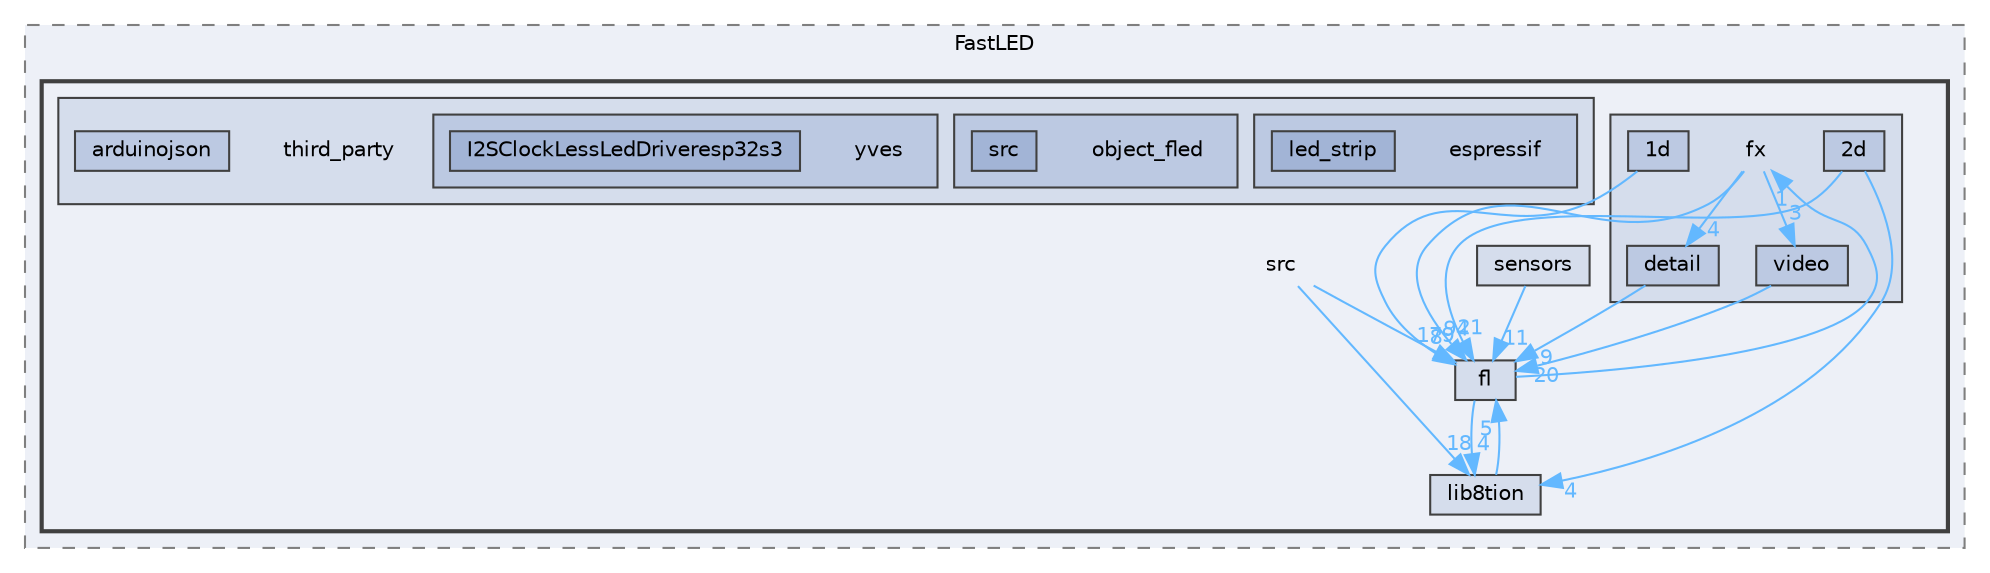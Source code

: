 digraph "FastLED/FastLED/src"
{
 // LATEX_PDF_SIZE
  bgcolor="transparent";
  edge [fontname=Helvetica,fontsize=10,labelfontname=Helvetica,labelfontsize=10];
  node [fontname=Helvetica,fontsize=10,shape=box,height=0.2,width=0.4];
  compound=true
  subgraph clusterdir_a18f43769d8cbb124f0756c11fff81d6 {
    graph [ bgcolor="#edf0f7", pencolor="grey50", label="FastLED", fontname=Helvetica,fontsize=10 style="filled,dashed", URL="dir_a18f43769d8cbb124f0756c11fff81d6.html",tooltip=""]
  subgraph clusterdir_e6a3de723047763e6a27a3cab040759e {
    graph [ bgcolor="#edf0f7", pencolor="grey25", label="", fontname=Helvetica,fontsize=10 style="filled,bold", URL="dir_e6a3de723047763e6a27a3cab040759e.html",tooltip=""]
    dir_e6a3de723047763e6a27a3cab040759e [shape=plaintext, label="src"];
  dir_3d3ed669f2fdf2afe9a87d719975d69a [label="fl", fillcolor="#d5ddec", color="grey25", style="filled", URL="dir_3d3ed669f2fdf2afe9a87d719975d69a.html",tooltip=""];
  subgraph clusterdir_99eb7f655d62c348ff4cdeb2c56de408 {
    graph [ bgcolor="#d5ddec", pencolor="grey25", label="", fontname=Helvetica,fontsize=10 style="filled", URL="dir_99eb7f655d62c348ff4cdeb2c56de408.html",tooltip=""]
    dir_99eb7f655d62c348ff4cdeb2c56de408 [shape=plaintext, label="fx"];
  dir_ed68ce6e78c2485c05e072063dcd3729 [label="1d", fillcolor="#bcc9e2", color="grey25", style="filled", URL="dir_ed68ce6e78c2485c05e072063dcd3729.html",tooltip=""];
  dir_458dc1a3d8bc62a7280722ddac7be2a6 [label="2d", fillcolor="#bcc9e2", color="grey25", style="filled", URL="dir_458dc1a3d8bc62a7280722ddac7be2a6.html",tooltip=""];
  dir_e84fdb2028a8280ee4d2d4cfb13b4200 [label="detail", fillcolor="#bcc9e2", color="grey25", style="filled", URL="dir_e84fdb2028a8280ee4d2d4cfb13b4200.html",tooltip=""];
  dir_6eb9b6d55f50ee7846cdaf68a347f5a4 [label="video", fillcolor="#bcc9e2", color="grey25", style="filled", URL="dir_6eb9b6d55f50ee7846cdaf68a347f5a4.html",tooltip=""];
  }
  dir_353c392b00d368a619ba08871c7fd890 [label="lib8tion", fillcolor="#d5ddec", color="grey25", style="filled", URL="dir_353c392b00d368a619ba08871c7fd890.html",tooltip=""];
  dir_2b31003d2d9f3c541ec6c8564666c518 [label="sensors", fillcolor="#d5ddec", color="grey25", style="filled", URL="dir_2b31003d2d9f3c541ec6c8564666c518.html",tooltip=""];
  subgraph clusterdir_9d0fa23a7a2f98bd9032185aa80ef34a {
    graph [ bgcolor="#d5ddec", pencolor="grey25", label="", fontname=Helvetica,fontsize=10 style="filled", URL="dir_9d0fa23a7a2f98bd9032185aa80ef34a.html",tooltip=""]
    dir_9d0fa23a7a2f98bd9032185aa80ef34a [shape=plaintext, label="third_party"];
  dir_13a9020ab3ae8de7cbe69efd4054ce53 [label="arduinojson", fillcolor="#bcc9e2", color="grey25", style="filled", URL="dir_13a9020ab3ae8de7cbe69efd4054ce53.html",tooltip=""];
  subgraph clusterdir_dc36e2e124ce0bd2b94dabb03c86055d {
    graph [ bgcolor="#bcc9e2", pencolor="grey25", label="", fontname=Helvetica,fontsize=10 style="filled", URL="dir_dc36e2e124ce0bd2b94dabb03c86055d.html",tooltip=""]
    dir_dc36e2e124ce0bd2b94dabb03c86055d [shape=plaintext, label="espressif"];
  dir_401aa90521845be4803c506c72b30271 [label="led_strip", fillcolor="#a2b4d6", color="grey25", style="filled", URL="dir_401aa90521845be4803c506c72b30271.html",tooltip=""];
  }
  subgraph clusterdir_70dd01fb01ea0b501914ae65736dfb5d {
    graph [ bgcolor="#bcc9e2", pencolor="grey25", label="", fontname=Helvetica,fontsize=10 style="filled", URL="dir_70dd01fb01ea0b501914ae65736dfb5d.html",tooltip=""]
    dir_70dd01fb01ea0b501914ae65736dfb5d [shape=plaintext, label="object_fled"];
  dir_215a8fd1c8a82d6b0b0f37592207b246 [label="src", fillcolor="#a2b4d6", color="grey25", style="filled", URL="dir_215a8fd1c8a82d6b0b0f37592207b246.html",tooltip=""];
  }
  subgraph clusterdir_f4ce0a16aa97ef601611f2292e87c3d5 {
    graph [ bgcolor="#bcc9e2", pencolor="grey25", label="", fontname=Helvetica,fontsize=10 style="filled", URL="dir_f4ce0a16aa97ef601611f2292e87c3d5.html",tooltip=""]
    dir_f4ce0a16aa97ef601611f2292e87c3d5 [shape=plaintext, label="yves"];
  dir_1f74f34d2da424724a4f2dbe70129435 [label="I2SClockLessLedDriveresp32s3", fillcolor="#a2b4d6", color="grey25", style="filled", URL="dir_1f74f34d2da424724a4f2dbe70129435.html",tooltip=""];
  }
  }
  }
  }
  dir_e6a3de723047763e6a27a3cab040759e->dir_353c392b00d368a619ba08871c7fd890 [headlabel="18", labeldistance=1.5 headhref="dir_000075_000048.html" href="dir_000075_000048.html" color="steelblue1" fontcolor="steelblue1"];
  dir_e6a3de723047763e6a27a3cab040759e->dir_3d3ed669f2fdf2afe9a87d719975d69a [headlabel="179", labeldistance=1.5 headhref="dir_000075_000029.html" href="dir_000075_000029.html" color="steelblue1" fontcolor="steelblue1"];
  dir_3d3ed669f2fdf2afe9a87d719975d69a->dir_353c392b00d368a619ba08871c7fd890 [headlabel="4", labeldistance=1.5 headhref="dir_000029_000048.html" href="dir_000029_000048.html" color="steelblue1" fontcolor="steelblue1"];
  dir_3d3ed669f2fdf2afe9a87d719975d69a->dir_99eb7f655d62c348ff4cdeb2c56de408 [headlabel="1", labeldistance=1.5 headhref="dir_000029_000030.html" href="dir_000029_000030.html" color="steelblue1" fontcolor="steelblue1"];
  dir_99eb7f655d62c348ff4cdeb2c56de408->dir_3d3ed669f2fdf2afe9a87d719975d69a [headlabel="94", labeldistance=1.5 headhref="dir_000030_000029.html" href="dir_000030_000029.html" color="steelblue1" fontcolor="steelblue1"];
  dir_99eb7f655d62c348ff4cdeb2c56de408->dir_6eb9b6d55f50ee7846cdaf68a347f5a4 [headlabel="3", labeldistance=1.5 headhref="dir_000030_000083.html" href="dir_000030_000083.html" color="steelblue1" fontcolor="steelblue1"];
  dir_99eb7f655d62c348ff4cdeb2c56de408->dir_e84fdb2028a8280ee4d2d4cfb13b4200 [headlabel="4", labeldistance=1.5 headhref="dir_000030_000018.html" href="dir_000030_000018.html" color="steelblue1" fontcolor="steelblue1"];
  dir_ed68ce6e78c2485c05e072063dcd3729->dir_3d3ed669f2fdf2afe9a87d719975d69a [headlabel="8", labeldistance=1.5 headhref="dir_000000_000029.html" href="dir_000000_000029.html" color="steelblue1" fontcolor="steelblue1"];
  dir_458dc1a3d8bc62a7280722ddac7be2a6->dir_353c392b00d368a619ba08871c7fd890 [headlabel="4", labeldistance=1.5 headhref="dir_000001_000048.html" href="dir_000001_000048.html" color="steelblue1" fontcolor="steelblue1"];
  dir_458dc1a3d8bc62a7280722ddac7be2a6->dir_3d3ed669f2fdf2afe9a87d719975d69a [headlabel="21", labeldistance=1.5 headhref="dir_000001_000029.html" href="dir_000001_000029.html" color="steelblue1" fontcolor="steelblue1"];
  dir_e84fdb2028a8280ee4d2d4cfb13b4200->dir_3d3ed669f2fdf2afe9a87d719975d69a [headlabel="9", labeldistance=1.5 headhref="dir_000018_000029.html" href="dir_000018_000029.html" color="steelblue1" fontcolor="steelblue1"];
  dir_6eb9b6d55f50ee7846cdaf68a347f5a4->dir_3d3ed669f2fdf2afe9a87d719975d69a [headlabel="20", labeldistance=1.5 headhref="dir_000083_000029.html" href="dir_000083_000029.html" color="steelblue1" fontcolor="steelblue1"];
  dir_353c392b00d368a619ba08871c7fd890->dir_3d3ed669f2fdf2afe9a87d719975d69a [headlabel="5", labeldistance=1.5 headhref="dir_000048_000029.html" href="dir_000048_000029.html" color="steelblue1" fontcolor="steelblue1"];
  dir_2b31003d2d9f3c541ec6c8564666c518->dir_3d3ed669f2fdf2afe9a87d719975d69a [headlabel="11", labeldistance=1.5 headhref="dir_000072_000029.html" href="dir_000072_000029.html" color="steelblue1" fontcolor="steelblue1"];
}
